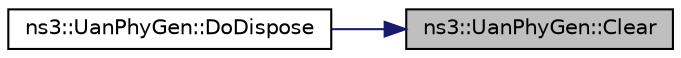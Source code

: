 digraph "ns3::UanPhyGen::Clear"
{
 // LATEX_PDF_SIZE
  edge [fontname="Helvetica",fontsize="10",labelfontname="Helvetica",labelfontsize="10"];
  node [fontname="Helvetica",fontsize="10",shape=record];
  rankdir="RL";
  Node1 [label="ns3::UanPhyGen::Clear",height=0.2,width=0.4,color="black", fillcolor="grey75", style="filled", fontcolor="black",tooltip="Clear all pointer references."];
  Node1 -> Node2 [dir="back",color="midnightblue",fontsize="10",style="solid",fontname="Helvetica"];
  Node2 [label="ns3::UanPhyGen::DoDispose",height=0.2,width=0.4,color="black", fillcolor="white", style="filled",URL="$classns3_1_1_uan_phy_gen.html#a95b71d8af21c788d018e55275d6633e3",tooltip="Destructor implementation."];
}

